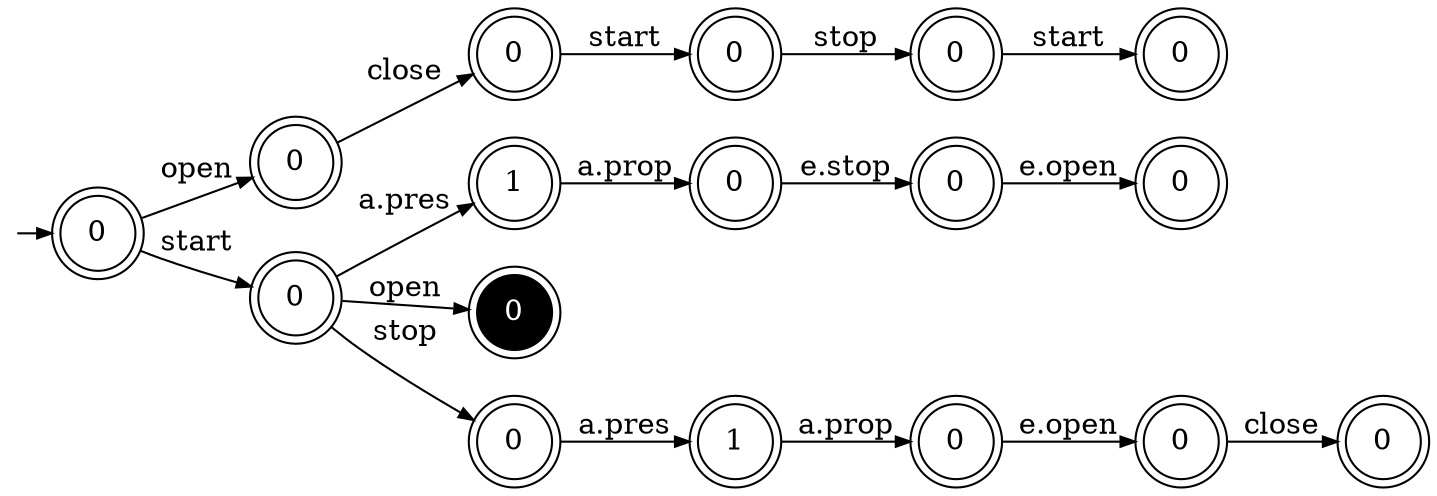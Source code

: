 digraph "0"{
  graph [pack=true rankdir=LR ranksep=0 margin=0];
  node [shape=doublecircle color=black width=0.5 height=0.5 fixedsize=true]
  edge [arrowsize=0.7]

  zz [label="" color="white" fillcolor="white" shape="circle" style="filled" 
      width=0.05 height=0.05 fixedsize=true ];
  zz -> 0 [label=""];

  "0" [label="0"]
  "1" [label="0"]
  "2" [label="0"]
  "3" [label="0"]
  "4" [label="1"]
  "5" [label="0"]
  "6" [label="0"]
  "7" [label="0"]
  "8" [label="0"]
  "9" [label="1"]
  "10" [label="0"]
  "11" [label="0"]
  "12" [label="0"]
  "13" [label="0"]
  "14" [label="0"]
  "15" [label="0"]
  "16" [label="0"]

  "0" -> "1" [ label="open"]
  "0" -> "2" [ label="start"]
  "1" -> "3" [ label="close"]
  "2" -> "4" [ label="a.pres"]
  "2" -> "5" [ label="open" ]
  "2" -> "6" [ label="stop"]
  "3" -> "7" [ label="start"]
  "4" -> "8" [ label="a.prop"]
  "6" -> "9" [ label="a.pres"]
  "7" -> "10" [ label="stop"]
  "8" -> "11" [ label="e.stop"]
  "9" -> "12" [ label="a.prop"]
  "10" -> "13" [ label="start"]
  "11" -> "14" [ label="e.open"]
  "12" -> "15" [ label="e.open"]
  "15" -> "16" [ label="close"]
  "5" [ fontcolor=white fillcolor="black" style="filled" color=black]
}
